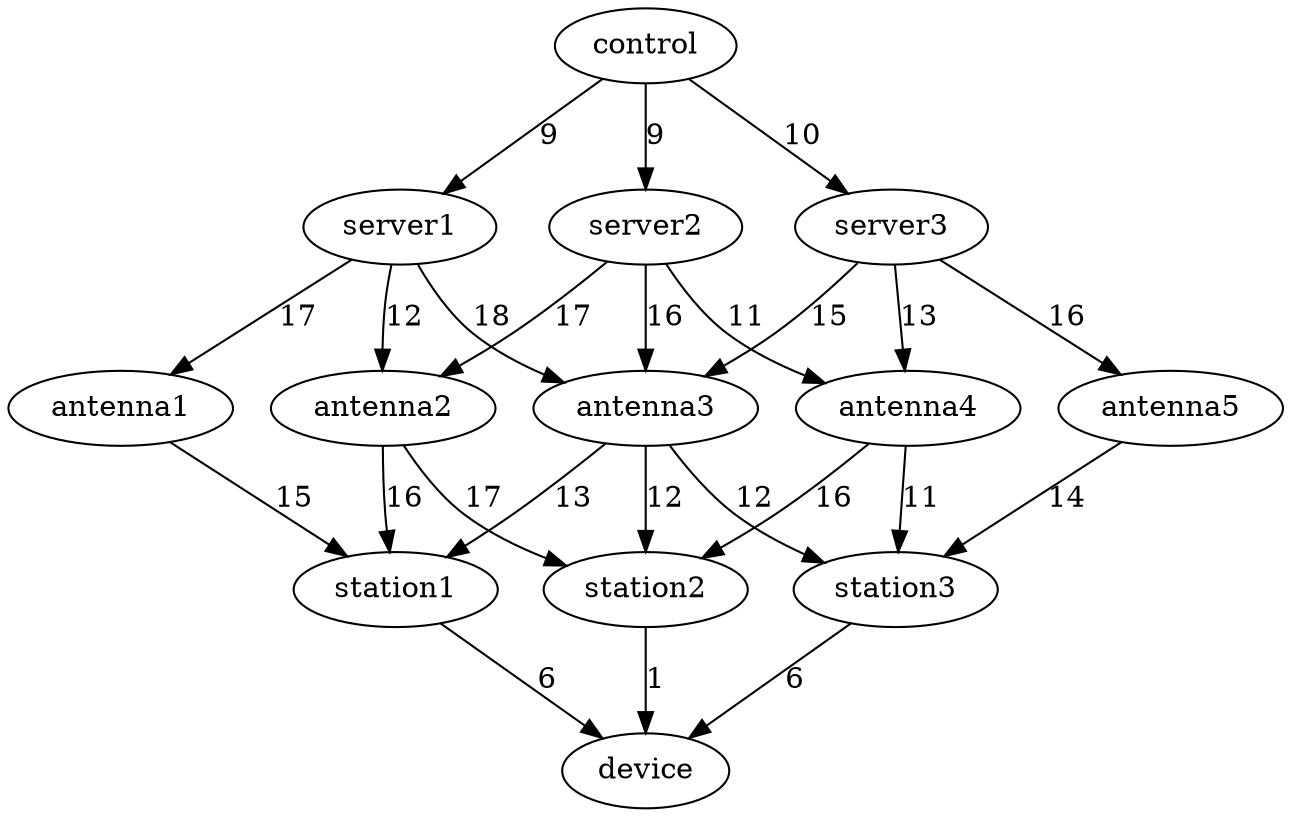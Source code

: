 digraph G {
	control->server1 [label=9]
	server1->antenna1 [label=17]
	server1->antenna2 [label=12]
	server1->antenna3 [label=18]
	control->server2 [label=9]
	server2->antenna2 [label=17]
	server2->antenna3 [label=16]
	server2->antenna4 [label=11]
	control->server3 [label=10]
	server3->antenna3 [label=15]
	server3->antenna4 [label=13]
	server3->antenna5 [label=16]
	antenna1->station1 [label=15]
	antenna2->station1 [label=16]
	antenna3->station1 [label=13]
	station1->device [label=6]
	antenna2->station2 [label=17]
	antenna3->station2 [label=12]
	antenna4->station2 [label=16]
	station2->device [label=1]
	antenna3->station3 [label=12]
	antenna4->station3 [label=11]
	antenna5->station3 [label=14]
	station3->device [label=6]
}
